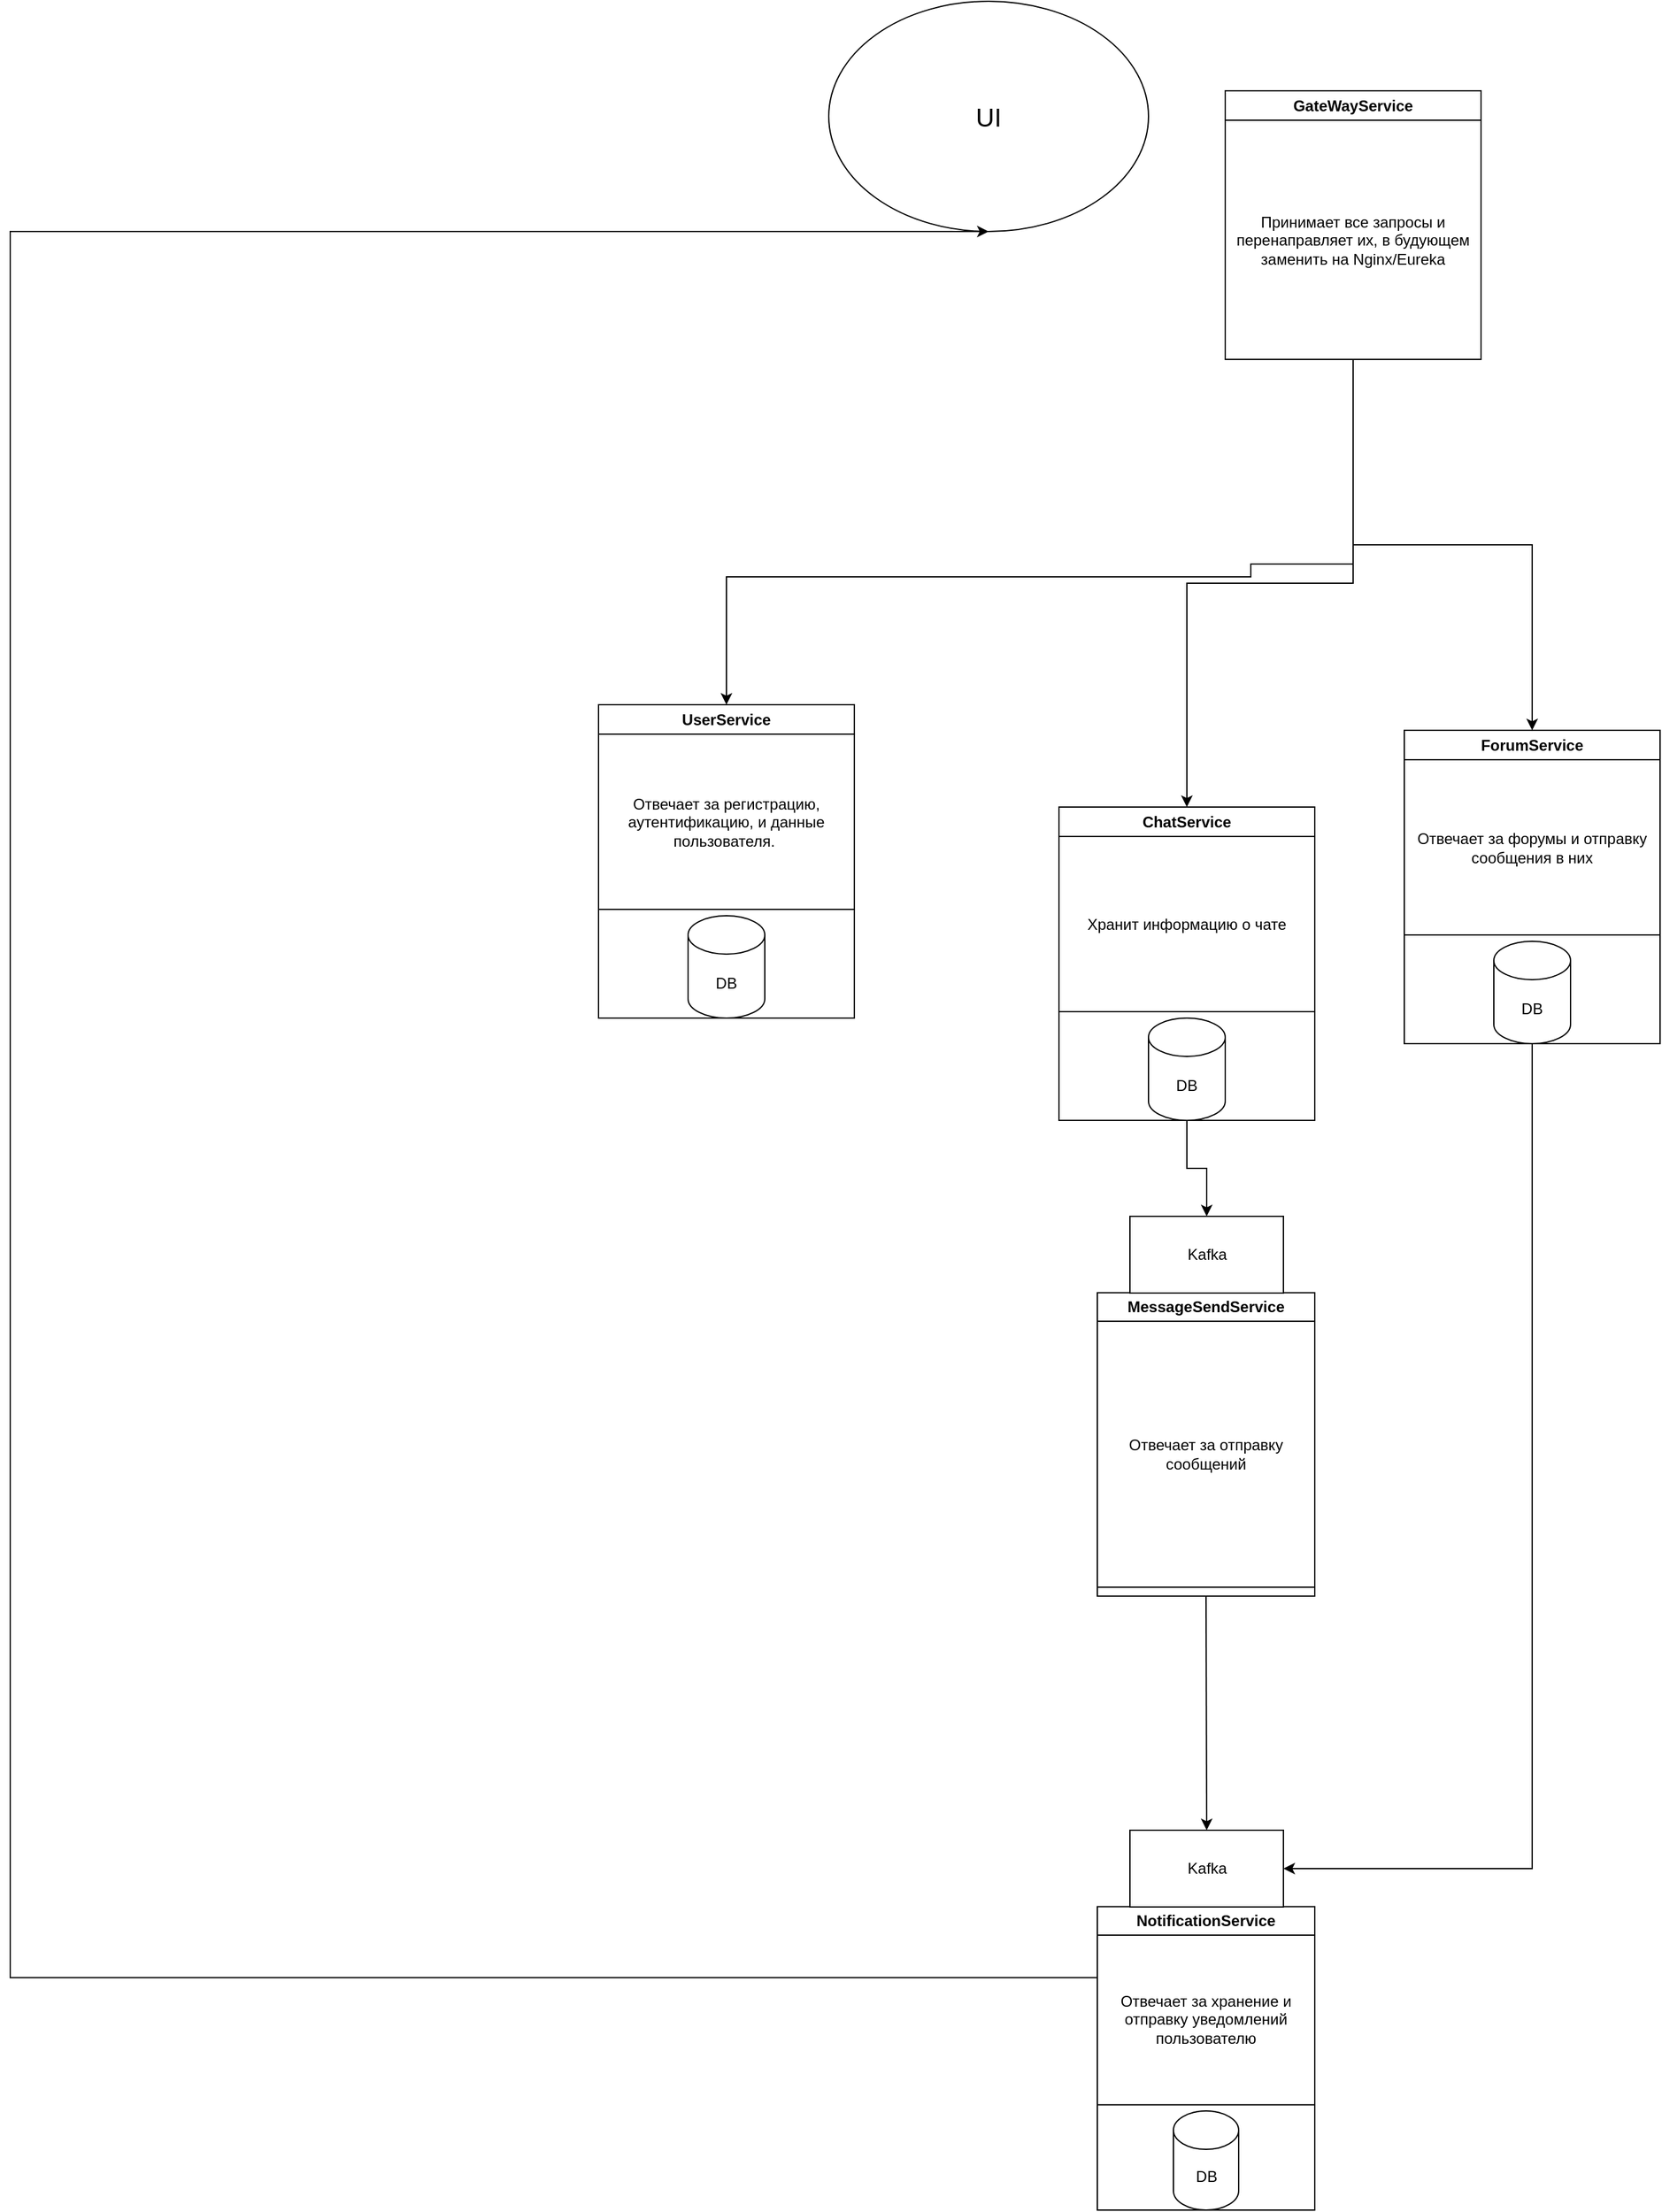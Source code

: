 <mxfile version="24.4.6" type="github">
  <diagram name="Страница — 1" id="dD9Z_7Vzqi32CPfQn7Kw">
    <mxGraphModel dx="2927" dy="2283" grid="1" gridSize="10" guides="1" tooltips="1" connect="1" arrows="1" fold="1" page="1" pageScale="1" pageWidth="827" pageHeight="1169" math="0" shadow="0">
      <root>
        <mxCell id="0" />
        <mxCell id="1" parent="0" />
        <mxCell id="TFbBuUvVKTUdsZVz-cSt-23" value="" style="group" vertex="1" connectable="0" parent="1">
          <mxGeometry x="280" y="1270" width="170" height="297" as="geometry" />
        </mxCell>
        <mxCell id="TFbBuUvVKTUdsZVz-cSt-17" value="NotificationService" style="swimlane;whiteSpace=wrap;html=1;container=0;" vertex="1" parent="TFbBuUvVKTUdsZVz-cSt-23">
          <mxGeometry y="59.778" width="170" height="237.222" as="geometry">
            <mxRectangle y="60" width="130" height="30" as="alternateBounds" />
          </mxGeometry>
        </mxCell>
        <mxCell id="TFbBuUvVKTUdsZVz-cSt-18" value="&lt;div&gt;Отвечает за хранение и отправку уведомлений пользователю&lt;/div&gt;" style="whiteSpace=wrap;html=1;container=0;" vertex="1" parent="TFbBuUvVKTUdsZVz-cSt-23">
          <mxGeometry y="82.048" width="170" height="132.651" as="geometry">
            <mxRectangle y="20" width="510" height="30" as="alternateBounds" />
          </mxGeometry>
        </mxCell>
        <mxCell id="TFbBuUvVKTUdsZVz-cSt-19" value="DB" style="shape=cylinder3;whiteSpace=wrap;html=1;boundedLbl=1;backgroundOutline=1;size=15;container=0;" vertex="1" parent="TFbBuUvVKTUdsZVz-cSt-23">
          <mxGeometry x="59.5" y="219.54" width="51.0" height="77.46" as="geometry">
            <mxRectangle x="70" y="165" width="90" height="30" as="alternateBounds" />
          </mxGeometry>
        </mxCell>
        <mxCell id="TFbBuUvVKTUdsZVz-cSt-22" value="Kafka" style="rounded=0;whiteSpace=wrap;html=1;container=0;" vertex="1" parent="TFbBuUvVKTUdsZVz-cSt-23">
          <mxGeometry x="25.5" width="120" height="60" as="geometry" />
        </mxCell>
        <mxCell id="TFbBuUvVKTUdsZVz-cSt-24" style="edgeStyle=orthogonalEdgeStyle;rounded=0;orthogonalLoop=1;jettySize=auto;html=1;exitX=0.5;exitY=1;exitDx=0;exitDy=0;exitPerimeter=0;entryX=1;entryY=0.5;entryDx=0;entryDy=0;" edge="1" parent="1" source="TFbBuUvVKTUdsZVz-cSt-16" target="TFbBuUvVKTUdsZVz-cSt-22">
          <mxGeometry relative="1" as="geometry" />
        </mxCell>
        <mxCell id="TFbBuUvVKTUdsZVz-cSt-25" value="" style="group" vertex="1" connectable="0" parent="1">
          <mxGeometry x="520" y="410" width="200" height="245" as="geometry" />
        </mxCell>
        <mxCell id="TFbBuUvVKTUdsZVz-cSt-14" value="ForumService" style="swimlane;whiteSpace=wrap;html=1;container=0;" vertex="1" parent="TFbBuUvVKTUdsZVz-cSt-25">
          <mxGeometry width="200" height="245" as="geometry">
            <mxRectangle x="370" y="200" width="130" height="30" as="alternateBounds" />
          </mxGeometry>
        </mxCell>
        <mxCell id="TFbBuUvVKTUdsZVz-cSt-15" value="Отвечает за форумы и отправку сообщения в них" style="whiteSpace=wrap;html=1;container=0;" vertex="1" parent="TFbBuUvVKTUdsZVz-cSt-25">
          <mxGeometry y="23" width="200" height="137" as="geometry">
            <mxRectangle y="20" width="510" height="30" as="alternateBounds" />
          </mxGeometry>
        </mxCell>
        <mxCell id="TFbBuUvVKTUdsZVz-cSt-16" value="DB" style="shape=cylinder3;whiteSpace=wrap;html=1;boundedLbl=1;backgroundOutline=1;size=15;container=0;" vertex="1" parent="TFbBuUvVKTUdsZVz-cSt-25">
          <mxGeometry x="70" y="165" width="60" height="80" as="geometry" />
        </mxCell>
        <mxCell id="TFbBuUvVKTUdsZVz-cSt-26" value="" style="group" vertex="1" connectable="0" parent="1">
          <mxGeometry x="-110" y="390" width="200" height="245" as="geometry" />
        </mxCell>
        <mxCell id="TFbBuUvVKTUdsZVz-cSt-10" value="&lt;div&gt;UserService&lt;br&gt;&lt;/div&gt;" style="swimlane;whiteSpace=wrap;html=1;container=0;" vertex="1" parent="TFbBuUvVKTUdsZVz-cSt-26">
          <mxGeometry width="200" height="245" as="geometry">
            <mxRectangle x="370" y="200" width="130" height="30" as="alternateBounds" />
          </mxGeometry>
        </mxCell>
        <mxCell id="TFbBuUvVKTUdsZVz-cSt-11" value="Отвечает за регистрацию, аутентификацию, и данные пользователя.&amp;nbsp; " style="whiteSpace=wrap;html=1;container=0;" vertex="1" parent="TFbBuUvVKTUdsZVz-cSt-26">
          <mxGeometry y="23" width="200" height="137" as="geometry">
            <mxRectangle y="20" width="510" height="30" as="alternateBounds" />
          </mxGeometry>
        </mxCell>
        <mxCell id="TFbBuUvVKTUdsZVz-cSt-12" value="DB" style="shape=cylinder3;whiteSpace=wrap;html=1;boundedLbl=1;backgroundOutline=1;size=15;container=0;" vertex="1" parent="TFbBuUvVKTUdsZVz-cSt-26">
          <mxGeometry x="70" y="165" width="60" height="80" as="geometry" />
        </mxCell>
        <mxCell id="TFbBuUvVKTUdsZVz-cSt-27" value="" style="group" vertex="1" connectable="0" parent="1">
          <mxGeometry x="380" y="-90" width="200" height="210" as="geometry" />
        </mxCell>
        <mxCell id="TFbBuUvVKTUdsZVz-cSt-6" value="&lt;div&gt;GateWayService&lt;/div&gt;" style="swimlane;whiteSpace=wrap;html=1;container=0;" vertex="1" parent="TFbBuUvVKTUdsZVz-cSt-27">
          <mxGeometry width="200" height="210" as="geometry">
            <mxRectangle x="370" y="200" width="130" height="30" as="alternateBounds" />
          </mxGeometry>
        </mxCell>
        <mxCell id="TFbBuUvVKTUdsZVz-cSt-9" value="Принимает все запросы и перенаправляет их, в будующем заменить на Nginx/Eureka" style="whiteSpace=wrap;html=1;container=0;" vertex="1" parent="TFbBuUvVKTUdsZVz-cSt-27">
          <mxGeometry y="23" width="200" height="187" as="geometry">
            <mxRectangle y="20" width="510" height="30" as="alternateBounds" />
          </mxGeometry>
        </mxCell>
        <mxCell id="TFbBuUvVKTUdsZVz-cSt-30" style="edgeStyle=orthogonalEdgeStyle;rounded=0;orthogonalLoop=1;jettySize=auto;html=1;exitX=0.5;exitY=1;exitDx=0;exitDy=0;" edge="1" parent="1" source="TFbBuUvVKTUdsZVz-cSt-9" target="TFbBuUvVKTUdsZVz-cSt-14">
          <mxGeometry relative="1" as="geometry" />
        </mxCell>
        <mxCell id="TFbBuUvVKTUdsZVz-cSt-33" style="edgeStyle=orthogonalEdgeStyle;rounded=0;orthogonalLoop=1;jettySize=auto;html=1;exitX=0.5;exitY=1;exitDx=0;exitDy=0;" edge="1" parent="1" source="TFbBuUvVKTUdsZVz-cSt-9" target="TFbBuUvVKTUdsZVz-cSt-10">
          <mxGeometry relative="1" as="geometry">
            <Array as="points">
              <mxPoint x="480" y="280" />
              <mxPoint x="400" y="280" />
              <mxPoint x="400" y="290" />
              <mxPoint x="-10" y="290" />
            </Array>
          </mxGeometry>
        </mxCell>
        <mxCell id="TFbBuUvVKTUdsZVz-cSt-34" value="" style="group" vertex="1" connectable="0" parent="1">
          <mxGeometry x="250" y="470" width="200" height="245" as="geometry" />
        </mxCell>
        <mxCell id="TFbBuUvVKTUdsZVz-cSt-35" value="ChatService" style="swimlane;whiteSpace=wrap;html=1;container=0;" vertex="1" parent="TFbBuUvVKTUdsZVz-cSt-34">
          <mxGeometry width="200" height="245" as="geometry">
            <mxRectangle x="370" y="200" width="130" height="30" as="alternateBounds" />
          </mxGeometry>
        </mxCell>
        <mxCell id="TFbBuUvVKTUdsZVz-cSt-36" value="Хранит информацию о чате" style="whiteSpace=wrap;html=1;container=0;" vertex="1" parent="TFbBuUvVKTUdsZVz-cSt-34">
          <mxGeometry y="23" width="200" height="137" as="geometry">
            <mxRectangle y="20" width="510" height="30" as="alternateBounds" />
          </mxGeometry>
        </mxCell>
        <mxCell id="TFbBuUvVKTUdsZVz-cSt-37" value="DB" style="shape=cylinder3;whiteSpace=wrap;html=1;boundedLbl=1;backgroundOutline=1;size=15;container=0;" vertex="1" parent="TFbBuUvVKTUdsZVz-cSt-34">
          <mxGeometry x="70" y="165" width="60" height="80" as="geometry" />
        </mxCell>
        <mxCell id="TFbBuUvVKTUdsZVz-cSt-40" value="UI" style="ellipse;whiteSpace=wrap;html=1;fontSize=20;" vertex="1" parent="1">
          <mxGeometry x="70" y="-160" width="250" height="180" as="geometry" />
        </mxCell>
        <mxCell id="TFbBuUvVKTUdsZVz-cSt-41" style="edgeStyle=orthogonalEdgeStyle;rounded=0;orthogonalLoop=1;jettySize=auto;html=1;exitX=0.5;exitY=1;exitDx=0;exitDy=0;" edge="1" parent="1" source="TFbBuUvVKTUdsZVz-cSt-9" target="TFbBuUvVKTUdsZVz-cSt-35">
          <mxGeometry relative="1" as="geometry" />
        </mxCell>
        <mxCell id="TFbBuUvVKTUdsZVz-cSt-52" value="" style="group" vertex="1" connectable="0" parent="1">
          <mxGeometry x="280" y="790" width="170" height="297" as="geometry" />
        </mxCell>
        <mxCell id="TFbBuUvVKTUdsZVz-cSt-53" value="MessageSendService" style="swimlane;whiteSpace=wrap;html=1;container=0;" vertex="1" parent="TFbBuUvVKTUdsZVz-cSt-52">
          <mxGeometry y="59.778" width="170" height="237.222" as="geometry">
            <mxRectangle y="60" width="130" height="30" as="alternateBounds" />
          </mxGeometry>
        </mxCell>
        <mxCell id="TFbBuUvVKTUdsZVz-cSt-54" value="Отвечает за отправку сообщений" style="whiteSpace=wrap;html=1;container=0;" vertex="1" parent="TFbBuUvVKTUdsZVz-cSt-52">
          <mxGeometry y="82.05" width="170" height="207.95" as="geometry">
            <mxRectangle y="20" width="510" height="30" as="alternateBounds" />
          </mxGeometry>
        </mxCell>
        <mxCell id="TFbBuUvVKTUdsZVz-cSt-56" value="Kafka" style="rounded=0;whiteSpace=wrap;html=1;container=0;" vertex="1" parent="TFbBuUvVKTUdsZVz-cSt-52">
          <mxGeometry x="25.5" width="120" height="60" as="geometry" />
        </mxCell>
        <mxCell id="TFbBuUvVKTUdsZVz-cSt-57" style="edgeStyle=orthogonalEdgeStyle;rounded=0;orthogonalLoop=1;jettySize=auto;html=1;exitX=0.5;exitY=1;exitDx=0;exitDy=0;exitPerimeter=0;entryX=0.5;entryY=0;entryDx=0;entryDy=0;" edge="1" parent="1" source="TFbBuUvVKTUdsZVz-cSt-37" target="TFbBuUvVKTUdsZVz-cSt-56">
          <mxGeometry relative="1" as="geometry" />
        </mxCell>
        <mxCell id="TFbBuUvVKTUdsZVz-cSt-58" style="edgeStyle=orthogonalEdgeStyle;rounded=0;orthogonalLoop=1;jettySize=auto;html=1;exitX=0.5;exitY=1;exitDx=0;exitDy=0;exitPerimeter=0;entryX=0.5;entryY=0;entryDx=0;entryDy=0;" edge="1" parent="1" target="TFbBuUvVKTUdsZVz-cSt-22">
          <mxGeometry relative="1" as="geometry">
            <mxPoint x="365" y="1087.0" as="sourcePoint" />
          </mxGeometry>
        </mxCell>
        <mxCell id="TFbBuUvVKTUdsZVz-cSt-59" style="edgeStyle=orthogonalEdgeStyle;rounded=0;orthogonalLoop=1;jettySize=auto;html=1;exitX=0;exitY=0.25;exitDx=0;exitDy=0;entryX=0.5;entryY=1;entryDx=0;entryDy=0;" edge="1" parent="1" source="TFbBuUvVKTUdsZVz-cSt-18" target="TFbBuUvVKTUdsZVz-cSt-40">
          <mxGeometry relative="1" as="geometry">
            <Array as="points">
              <mxPoint x="-570" y="1385" />
              <mxPoint x="-570" y="20" />
            </Array>
          </mxGeometry>
        </mxCell>
      </root>
    </mxGraphModel>
  </diagram>
</mxfile>
